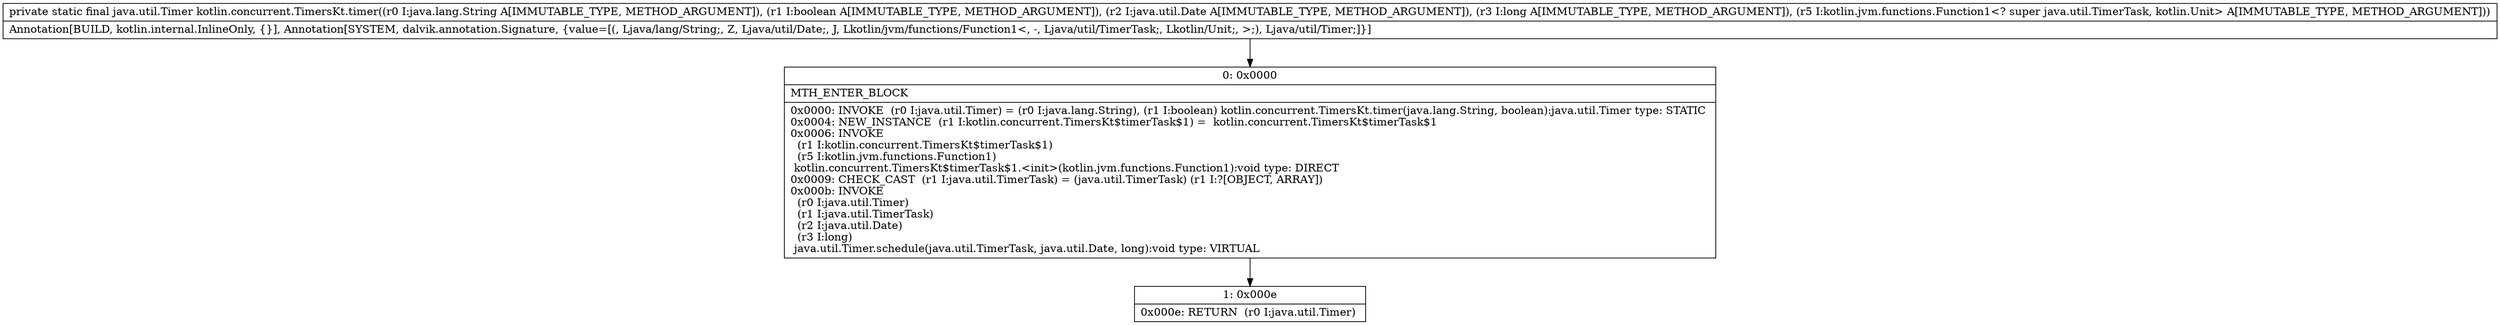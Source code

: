 digraph "CFG forkotlin.concurrent.TimersKt.timer(Ljava\/lang\/String;ZLjava\/util\/Date;JLkotlin\/jvm\/functions\/Function1;)Ljava\/util\/Timer;" {
Node_0 [shape=record,label="{0\:\ 0x0000|MTH_ENTER_BLOCK\l|0x0000: INVOKE  (r0 I:java.util.Timer) = (r0 I:java.lang.String), (r1 I:boolean) kotlin.concurrent.TimersKt.timer(java.lang.String, boolean):java.util.Timer type: STATIC \l0x0004: NEW_INSTANCE  (r1 I:kotlin.concurrent.TimersKt$timerTask$1) =  kotlin.concurrent.TimersKt$timerTask$1 \l0x0006: INVOKE  \l  (r1 I:kotlin.concurrent.TimersKt$timerTask$1)\l  (r5 I:kotlin.jvm.functions.Function1)\l kotlin.concurrent.TimersKt$timerTask$1.\<init\>(kotlin.jvm.functions.Function1):void type: DIRECT \l0x0009: CHECK_CAST  (r1 I:java.util.TimerTask) = (java.util.TimerTask) (r1 I:?[OBJECT, ARRAY]) \l0x000b: INVOKE  \l  (r0 I:java.util.Timer)\l  (r1 I:java.util.TimerTask)\l  (r2 I:java.util.Date)\l  (r3 I:long)\l java.util.Timer.schedule(java.util.TimerTask, java.util.Date, long):void type: VIRTUAL \l}"];
Node_1 [shape=record,label="{1\:\ 0x000e|0x000e: RETURN  (r0 I:java.util.Timer) \l}"];
MethodNode[shape=record,label="{private static final java.util.Timer kotlin.concurrent.TimersKt.timer((r0 I:java.lang.String A[IMMUTABLE_TYPE, METHOD_ARGUMENT]), (r1 I:boolean A[IMMUTABLE_TYPE, METHOD_ARGUMENT]), (r2 I:java.util.Date A[IMMUTABLE_TYPE, METHOD_ARGUMENT]), (r3 I:long A[IMMUTABLE_TYPE, METHOD_ARGUMENT]), (r5 I:kotlin.jvm.functions.Function1\<? super java.util.TimerTask, kotlin.Unit\> A[IMMUTABLE_TYPE, METHOD_ARGUMENT]))  | Annotation[BUILD, kotlin.internal.InlineOnly, \{\}], Annotation[SYSTEM, dalvik.annotation.Signature, \{value=[(, Ljava\/lang\/String;, Z, Ljava\/util\/Date;, J, Lkotlin\/jvm\/functions\/Function1\<, \-, Ljava\/util\/TimerTask;, Lkotlin\/Unit;, \>;), Ljava\/util\/Timer;]\}]\l}"];
MethodNode -> Node_0;
Node_0 -> Node_1;
}

